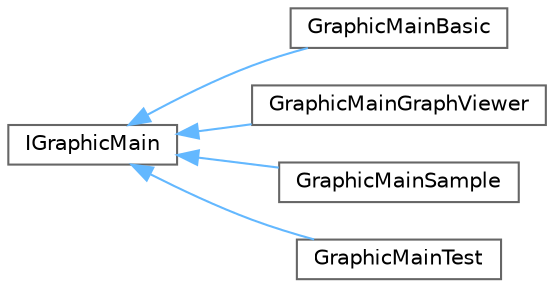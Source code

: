 digraph "クラス階層図"
{
 // LATEX_PDF_SIZE
  bgcolor="transparent";
  edge [fontname=Helvetica,fontsize=10,labelfontname=Helvetica,labelfontsize=10];
  node [fontname=Helvetica,fontsize=10,shape=box,height=0.2,width=0.4];
  rankdir="LR";
  Node0 [id="Node000000",label="IGraphicMain",height=0.2,width=0.4,color="grey40", fillcolor="white", style="filled",URL="$class_i_graphic_main.html",tooltip="GraphicMainのインターフェース"];
  Node0 -> Node1 [id="edge3_Node000000_Node000001",dir="back",color="steelblue1",style="solid",tooltip=" "];
  Node1 [id="Node000001",label="GraphicMainBasic",height=0.2,width=0.4,color="grey40", fillcolor="white", style="filled",URL="$class_graphic_main_basic.html",tooltip="このプロジェクトにおける標準的なロボットの描画機能を持つクラス．"];
  Node0 -> Node2 [id="edge4_Node000000_Node000002",dir="back",color="steelblue1",style="solid",tooltip=" "];
  Node2 [id="Node000002",label="GraphicMainGraphViewer",height=0.2,width=0.4,color="grey40", fillcolor="white", style="filled",URL="$class_graphic_main_graph_viewer.html",tooltip=" "];
  Node0 -> Node3 [id="edge5_Node000000_Node000003",dir="back",color="steelblue1",style="solid",tooltip=" "];
  Node3 [id="Node000003",label="GraphicMainSample",height=0.2,width=0.4,color="grey40", fillcolor="white", style="filled",URL="$class_graphic_main_sample.html",tooltip="サンプル描画クラス．サンプルメッセージを表示する．"];
  Node0 -> Node4 [id="edge6_Node000000_Node000004",dir="back",color="steelblue1",style="solid",tooltip=" "];
  Node4 [id="Node000004",label="GraphicMainTest",height=0.2,width=0.4,color="grey40", fillcolor="white", style="filled",URL="$class_graphic_main_test.html",tooltip=" "];
}
